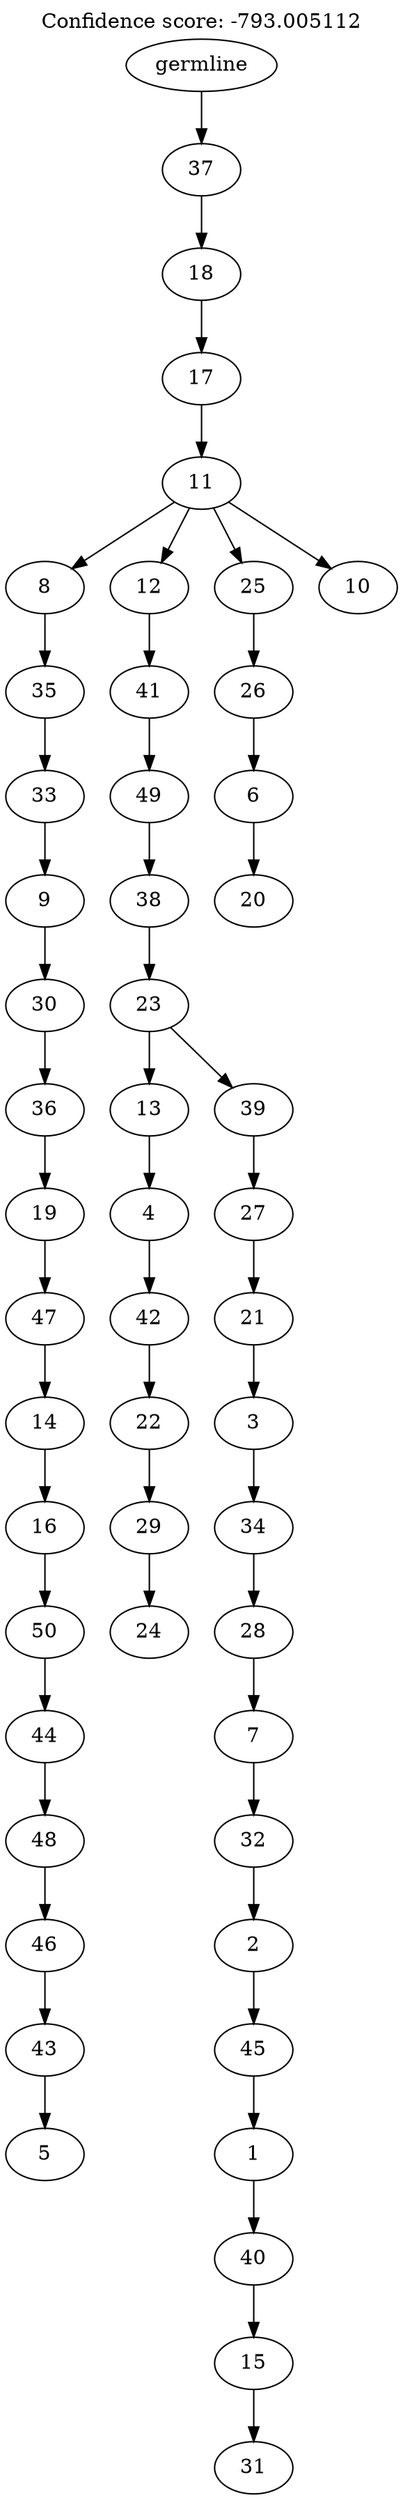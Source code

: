 digraph g {
	"48" -> "49";
	"49" [label="5"];
	"47" -> "48";
	"48" [label="43"];
	"46" -> "47";
	"47" [label="46"];
	"45" -> "46";
	"46" [label="48"];
	"44" -> "45";
	"45" [label="44"];
	"43" -> "44";
	"44" [label="50"];
	"42" -> "43";
	"43" [label="16"];
	"41" -> "42";
	"42" [label="14"];
	"40" -> "41";
	"41" [label="47"];
	"39" -> "40";
	"40" [label="19"];
	"38" -> "39";
	"39" [label="36"];
	"37" -> "38";
	"38" [label="30"];
	"36" -> "37";
	"37" [label="9"];
	"35" -> "36";
	"36" [label="33"];
	"34" -> "35";
	"35" [label="35"];
	"32" -> "33";
	"33" [label="24"];
	"31" -> "32";
	"32" [label="29"];
	"30" -> "31";
	"31" [label="22"];
	"29" -> "30";
	"30" [label="42"];
	"28" -> "29";
	"29" [label="4"];
	"26" -> "27";
	"27" [label="31"];
	"25" -> "26";
	"26" [label="15"];
	"24" -> "25";
	"25" [label="40"];
	"23" -> "24";
	"24" [label="1"];
	"22" -> "23";
	"23" [label="45"];
	"21" -> "22";
	"22" [label="2"];
	"20" -> "21";
	"21" [label="32"];
	"19" -> "20";
	"20" [label="7"];
	"18" -> "19";
	"19" [label="28"];
	"17" -> "18";
	"18" [label="34"];
	"16" -> "17";
	"17" [label="3"];
	"15" -> "16";
	"16" [label="21"];
	"14" -> "15";
	"15" [label="27"];
	"13" -> "14";
	"14" [label="39"];
	"13" -> "28";
	"28" [label="13"];
	"12" -> "13";
	"13" [label="23"];
	"11" -> "12";
	"12" [label="38"];
	"10" -> "11";
	"11" [label="49"];
	"9" -> "10";
	"10" [label="41"];
	"7" -> "8";
	"8" [label="20"];
	"6" -> "7";
	"7" [label="6"];
	"5" -> "6";
	"6" [label="26"];
	"4" -> "5";
	"5" [label="25"];
	"4" -> "9";
	"9" [label="12"];
	"4" -> "34";
	"34" [label="8"];
	"4" -> "50";
	"50" [label="10"];
	"3" -> "4";
	"4" [label="11"];
	"2" -> "3";
	"3" [label="17"];
	"1" -> "2";
	"2" [label="18"];
	"0" -> "1";
	"1" [label="37"];
	"0" [label="germline"];
	labelloc="t";
	label="Confidence score: -793.005112";
}
